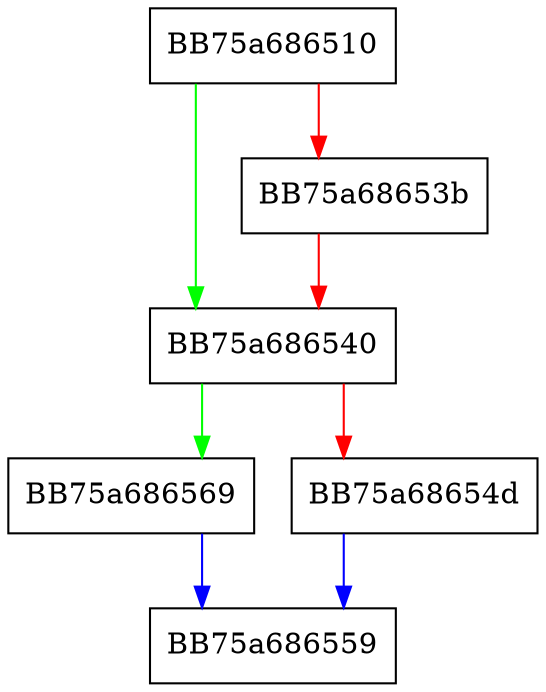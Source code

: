 digraph ContainsVcn {
  node [shape="box"];
  graph [splines=ortho];
  BB75a686510 -> BB75a686540 [color="green"];
  BB75a686510 -> BB75a68653b [color="red"];
  BB75a68653b -> BB75a686540 [color="red"];
  BB75a686540 -> BB75a686569 [color="green"];
  BB75a686540 -> BB75a68654d [color="red"];
  BB75a68654d -> BB75a686559 [color="blue"];
  BB75a686569 -> BB75a686559 [color="blue"];
}